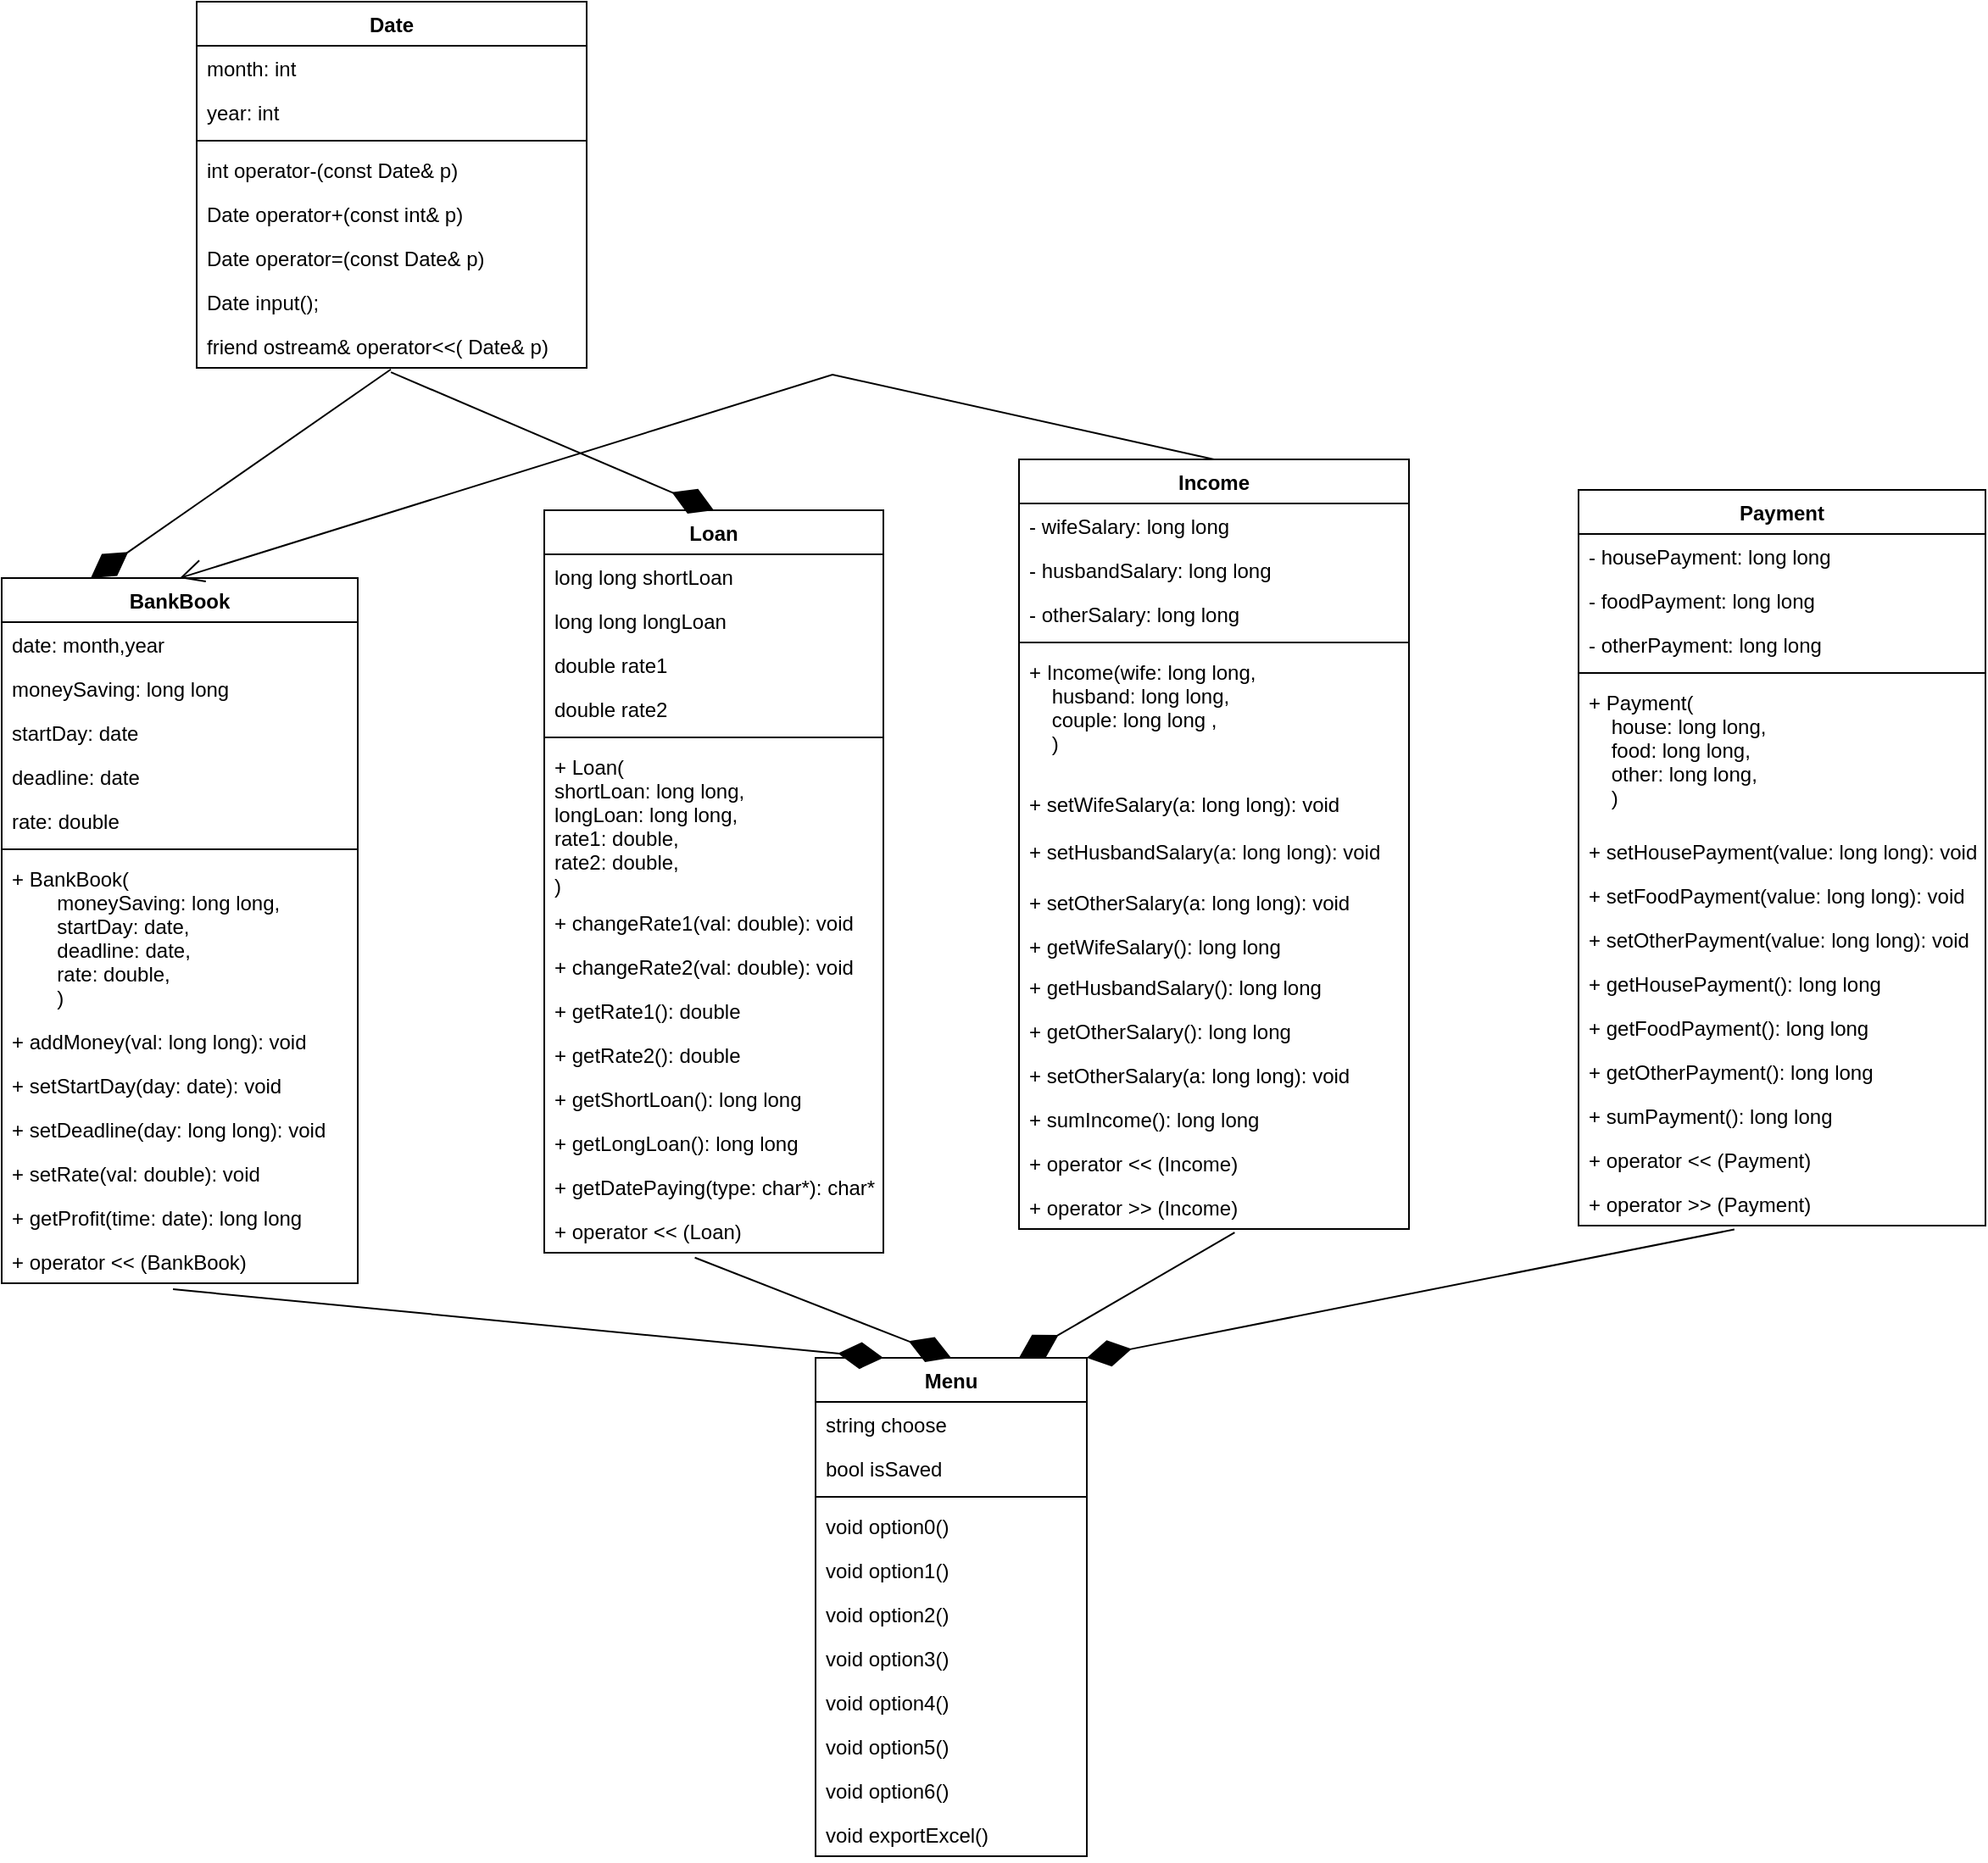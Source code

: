 <mxfile version="18.2.1" type="device"><diagram name="Page-1" id="c4acf3e9-155e-7222-9cf6-157b1a14988f"><mxGraphModel dx="2195" dy="1701" grid="1" gridSize="10" guides="1" tooltips="1" connect="1" arrows="1" fold="1" page="1" pageScale="1" pageWidth="850" pageHeight="1100" background="none" math="0" shadow="0"><root><mxCell id="0"/><mxCell id="1" parent="0"/><mxCell id="fhqXU5O7Ds_OhJNH_Swl-29" value="Loan" style="swimlane;fontStyle=1;align=center;verticalAlign=top;childLayout=stackLayout;horizontal=1;startSize=26;horizontalStack=0;resizeParent=1;resizeParentMax=0;resizeLast=0;collapsible=1;marginBottom=0;rounded=0;shadow=0;glass=0;sketch=0;fontFamily=Helvetica;fontSize=12;fontColor=default;strokeColor=default;fillColor=none;gradientColor=none;" parent="1" vertex="1"><mxGeometry x="-230" y="-800" width="200" height="438" as="geometry"/></mxCell><mxCell id="_CHnzEy1nrI-iJNBzulS-3" value="long long shortLoan" style="text;strokeColor=none;fillColor=none;align=left;verticalAlign=top;spacingLeft=4;spacingRight=4;overflow=hidden;rotatable=0;points=[[0,0.5],[1,0.5]];portConstraint=eastwest;rounded=0;shadow=0;glass=0;sketch=0;fontFamily=Helvetica;fontSize=12;fontColor=default;" parent="fhqXU5O7Ds_OhJNH_Swl-29" vertex="1"><mxGeometry y="26" width="200" height="26" as="geometry"/></mxCell><mxCell id="fhqXU5O7Ds_OhJNH_Swl-30" value="long long longLoan" style="text;strokeColor=none;fillColor=none;align=left;verticalAlign=top;spacingLeft=4;spacingRight=4;overflow=hidden;rotatable=0;points=[[0,0.5],[1,0.5]];portConstraint=eastwest;rounded=0;shadow=0;glass=0;sketch=0;fontFamily=Helvetica;fontSize=12;fontColor=default;" parent="fhqXU5O7Ds_OhJNH_Swl-29" vertex="1"><mxGeometry y="52" width="200" height="26" as="geometry"/></mxCell><mxCell id="fhqXU5O7Ds_OhJNH_Swl-31" value="double rate1" style="text;strokeColor=none;fillColor=none;align=left;verticalAlign=top;spacingLeft=4;spacingRight=4;overflow=hidden;rotatable=0;points=[[0,0.5],[1,0.5]];portConstraint=eastwest;rounded=0;shadow=0;glass=0;sketch=0;fontFamily=Helvetica;fontSize=12;fontColor=default;" parent="fhqXU5O7Ds_OhJNH_Swl-29" vertex="1"><mxGeometry y="78" width="200" height="26" as="geometry"/></mxCell><mxCell id="fhqXU5O7Ds_OhJNH_Swl-32" value="double rate2" style="text;strokeColor=none;fillColor=none;align=left;verticalAlign=top;spacingLeft=4;spacingRight=4;overflow=hidden;rotatable=0;points=[[0,0.5],[1,0.5]];portConstraint=eastwest;rounded=0;shadow=0;glass=0;sketch=0;fontFamily=Helvetica;fontSize=12;fontColor=default;" parent="fhqXU5O7Ds_OhJNH_Swl-29" vertex="1"><mxGeometry y="104" width="200" height="26" as="geometry"/></mxCell><mxCell id="fhqXU5O7Ds_OhJNH_Swl-33" value="" style="line;strokeWidth=1;fillColor=none;align=left;verticalAlign=middle;spacingTop=-1;spacingLeft=3;spacingRight=3;rotatable=0;labelPosition=right;points=[];portConstraint=eastwest;rounded=0;shadow=0;glass=0;sketch=0;fontFamily=Helvetica;fontSize=12;fontColor=default;" parent="fhqXU5O7Ds_OhJNH_Swl-29" vertex="1"><mxGeometry y="130" width="200" height="8" as="geometry"/></mxCell><mxCell id="fhqXU5O7Ds_OhJNH_Swl-40" value="+ Loan(&#10;shortLoan: long long,&#10;longLoan: long long,&#10;rate1: double,&#10;rate2: double,&#10;)&#10;" style="text;strokeColor=none;fillColor=none;align=left;verticalAlign=top;spacingLeft=4;spacingRight=4;overflow=hidden;rotatable=0;points=[[0,0.5],[1,0.5]];portConstraint=eastwest;rounded=0;shadow=0;glass=0;sketch=0;fontFamily=Helvetica;fontSize=12;fontColor=default;" parent="fhqXU5O7Ds_OhJNH_Swl-29" vertex="1"><mxGeometry y="138" width="200" height="92" as="geometry"/></mxCell><mxCell id="fhqXU5O7Ds_OhJNH_Swl-36" value="+ changeRate1(val: double): void" style="text;strokeColor=none;fillColor=none;align=left;verticalAlign=top;spacingLeft=4;spacingRight=4;overflow=hidden;rotatable=0;points=[[0,0.5],[1,0.5]];portConstraint=eastwest;rounded=0;shadow=0;glass=0;sketch=0;fontFamily=Helvetica;fontSize=12;fontColor=default;" parent="fhqXU5O7Ds_OhJNH_Swl-29" vertex="1"><mxGeometry y="230" width="200" height="26" as="geometry"/></mxCell><mxCell id="_CHnzEy1nrI-iJNBzulS-4" value="+ changeRate2(val: double): void" style="text;strokeColor=none;fillColor=none;align=left;verticalAlign=top;spacingLeft=4;spacingRight=4;overflow=hidden;rotatable=0;points=[[0,0.5],[1,0.5]];portConstraint=eastwest;rounded=0;shadow=0;glass=0;sketch=0;fontFamily=Helvetica;fontSize=12;fontColor=default;" parent="fhqXU5O7Ds_OhJNH_Swl-29" vertex="1"><mxGeometry y="256" width="200" height="26" as="geometry"/></mxCell><mxCell id="_CHnzEy1nrI-iJNBzulS-5" value="+ getRate1(): double" style="text;strokeColor=none;fillColor=none;align=left;verticalAlign=top;spacingLeft=4;spacingRight=4;overflow=hidden;rotatable=0;points=[[0,0.5],[1,0.5]];portConstraint=eastwest;rounded=0;shadow=0;glass=0;sketch=0;fontFamily=Helvetica;fontSize=12;fontColor=default;" parent="fhqXU5O7Ds_OhJNH_Swl-29" vertex="1"><mxGeometry y="282" width="200" height="26" as="geometry"/></mxCell><mxCell id="_CHnzEy1nrI-iJNBzulS-6" value="+ getRate2(): double" style="text;strokeColor=none;fillColor=none;align=left;verticalAlign=top;spacingLeft=4;spacingRight=4;overflow=hidden;rotatable=0;points=[[0,0.5],[1,0.5]];portConstraint=eastwest;rounded=0;shadow=0;glass=0;sketch=0;fontFamily=Helvetica;fontSize=12;fontColor=default;" parent="fhqXU5O7Ds_OhJNH_Swl-29" vertex="1"><mxGeometry y="308" width="200" height="26" as="geometry"/></mxCell><mxCell id="_CHnzEy1nrI-iJNBzulS-7" value="+ getShortLoan(): long long" style="text;strokeColor=none;fillColor=none;align=left;verticalAlign=top;spacingLeft=4;spacingRight=4;overflow=hidden;rotatable=0;points=[[0,0.5],[1,0.5]];portConstraint=eastwest;rounded=0;shadow=0;glass=0;sketch=0;fontFamily=Helvetica;fontSize=12;fontColor=default;" parent="fhqXU5O7Ds_OhJNH_Swl-29" vertex="1"><mxGeometry y="334" width="200" height="26" as="geometry"/></mxCell><mxCell id="_CHnzEy1nrI-iJNBzulS-8" value="+ getLongLoan(): long long" style="text;strokeColor=none;fillColor=none;align=left;verticalAlign=top;spacingLeft=4;spacingRight=4;overflow=hidden;rotatable=0;points=[[0,0.5],[1,0.5]];portConstraint=eastwest;rounded=0;shadow=0;glass=0;sketch=0;fontFamily=Helvetica;fontSize=12;fontColor=default;" parent="fhqXU5O7Ds_OhJNH_Swl-29" vertex="1"><mxGeometry y="360" width="200" height="26" as="geometry"/></mxCell><mxCell id="_CHnzEy1nrI-iJNBzulS-9" value="+ getDatePaying(type: char*): char*" style="text;strokeColor=none;fillColor=none;align=left;verticalAlign=top;spacingLeft=4;spacingRight=4;overflow=hidden;rotatable=0;points=[[0,0.5],[1,0.5]];portConstraint=eastwest;rounded=0;shadow=0;glass=0;sketch=0;fontFamily=Helvetica;fontSize=12;fontColor=default;" parent="fhqXU5O7Ds_OhJNH_Swl-29" vertex="1"><mxGeometry y="386" width="200" height="26" as="geometry"/></mxCell><mxCell id="fhqXU5O7Ds_OhJNH_Swl-39" value="+ operator &lt;&lt; (Loan)" style="text;strokeColor=none;fillColor=none;align=left;verticalAlign=top;spacingLeft=4;spacingRight=4;overflow=hidden;rotatable=0;points=[[0,0.5],[1,0.5]];portConstraint=eastwest;rounded=0;shadow=0;glass=0;sketch=0;fontFamily=Helvetica;fontSize=12;fontColor=default;" parent="fhqXU5O7Ds_OhJNH_Swl-29" vertex="1"><mxGeometry y="412" width="200" height="26" as="geometry"/></mxCell><mxCell id="fhqXU5O7Ds_OhJNH_Swl-41" value="Income" style="swimlane;fontStyle=1;align=center;verticalAlign=top;childLayout=stackLayout;horizontal=1;startSize=26;horizontalStack=0;resizeParent=1;resizeParentMax=0;resizeLast=0;collapsible=1;marginBottom=0;rounded=0;shadow=0;glass=0;sketch=0;fontFamily=Helvetica;fontSize=12;fontColor=default;strokeColor=default;fillColor=none;gradientColor=none;" parent="1" vertex="1"><mxGeometry x="50" y="-830" width="230" height="454" as="geometry"/></mxCell><mxCell id="fhqXU5O7Ds_OhJNH_Swl-42" value="- wifeSalary: long long" style="text;strokeColor=none;fillColor=none;align=left;verticalAlign=top;spacingLeft=4;spacingRight=4;overflow=hidden;rotatable=0;points=[[0,0.5],[1,0.5]];portConstraint=eastwest;rounded=0;shadow=0;glass=0;sketch=0;fontFamily=Helvetica;fontSize=12;fontColor=default;" parent="fhqXU5O7Ds_OhJNH_Swl-41" vertex="1"><mxGeometry y="26" width="230" height="26" as="geometry"/></mxCell><mxCell id="fhqXU5O7Ds_OhJNH_Swl-45" value="- husbandSalary: long long" style="text;strokeColor=none;fillColor=none;align=left;verticalAlign=top;spacingLeft=4;spacingRight=4;overflow=hidden;rotatable=0;points=[[0,0.5],[1,0.5]];portConstraint=eastwest;rounded=0;shadow=0;glass=0;sketch=0;fontFamily=Helvetica;fontSize=12;fontColor=default;" parent="fhqXU5O7Ds_OhJNH_Swl-41" vertex="1"><mxGeometry y="52" width="230" height="26" as="geometry"/></mxCell><mxCell id="D6Bz_o4lfe_qM8wa1JXy-4" value="- otherSalary: long long" style="text;strokeColor=none;fillColor=none;align=left;verticalAlign=top;spacingLeft=4;spacingRight=4;overflow=hidden;rotatable=0;points=[[0,0.5],[1,0.5]];portConstraint=eastwest;rounded=0;shadow=0;glass=0;sketch=0;fontFamily=Helvetica;fontSize=12;fontColor=default;" parent="fhqXU5O7Ds_OhJNH_Swl-41" vertex="1"><mxGeometry y="78" width="230" height="26" as="geometry"/></mxCell><mxCell id="fhqXU5O7Ds_OhJNH_Swl-43" value="" style="line;strokeWidth=1;fillColor=none;align=left;verticalAlign=middle;spacingTop=-1;spacingLeft=3;spacingRight=3;rotatable=0;labelPosition=right;points=[];portConstraint=eastwest;rounded=0;shadow=0;glass=0;sketch=0;fontFamily=Helvetica;fontSize=12;fontColor=default;" parent="fhqXU5O7Ds_OhJNH_Swl-41" vertex="1"><mxGeometry y="104" width="230" height="8" as="geometry"/></mxCell><mxCell id="D6Bz_o4lfe_qM8wa1JXy-7" value="+ Income(wife: long long, &#10;    husband: long long,&#10;    couple: long long ,&#10;    )&#10;" style="text;strokeColor=none;fillColor=none;align=left;verticalAlign=top;spacingLeft=4;spacingRight=4;overflow=hidden;rotatable=0;points=[[0,0.5],[1,0.5]];portConstraint=eastwest;rounded=0;shadow=0;glass=0;sketch=0;fontFamily=Helvetica;fontSize=12;fontColor=default;" parent="fhqXU5O7Ds_OhJNH_Swl-41" vertex="1"><mxGeometry y="112" width="230" height="78" as="geometry"/></mxCell><mxCell id="fhqXU5O7Ds_OhJNH_Swl-44" value="+ setWifeSalary(a: long long): void" style="text;strokeColor=none;fillColor=none;align=left;verticalAlign=top;spacingLeft=4;spacingRight=4;overflow=hidden;rotatable=0;points=[[0,0.5],[1,0.5]];portConstraint=eastwest;rounded=0;shadow=0;glass=0;sketch=0;fontFamily=Helvetica;fontSize=12;fontColor=default;" parent="fhqXU5O7Ds_OhJNH_Swl-41" vertex="1"><mxGeometry y="190" width="230" height="28" as="geometry"/></mxCell><mxCell id="fhqXU5O7Ds_OhJNH_Swl-52" value="+ setHusbandSalary(a: long long): void" style="text;strokeColor=none;fillColor=none;align=left;verticalAlign=top;spacingLeft=4;spacingRight=4;overflow=hidden;rotatable=0;points=[[0,0.5],[1,0.5]];portConstraint=eastwest;rounded=0;shadow=0;glass=0;sketch=0;fontFamily=Helvetica;fontSize=12;fontColor=default;" parent="fhqXU5O7Ds_OhJNH_Swl-41" vertex="1"><mxGeometry y="218" width="230" height="30" as="geometry"/></mxCell><mxCell id="fhqXU5O7Ds_OhJNH_Swl-54" value="+ setOtherSalary(a: long long): void" style="text;strokeColor=none;fillColor=none;align=left;verticalAlign=top;spacingLeft=4;spacingRight=4;overflow=hidden;rotatable=0;points=[[0,0.5],[1,0.5]];portConstraint=eastwest;rounded=0;shadow=0;glass=0;sketch=0;fontFamily=Helvetica;fontSize=12;fontColor=default;" parent="fhqXU5O7Ds_OhJNH_Swl-41" vertex="1"><mxGeometry y="248" width="230" height="26" as="geometry"/></mxCell><mxCell id="A1mZ_2_6wGuoBLtmbrAa-2" value="+ getWifeSalary(): long long" style="text;strokeColor=none;fillColor=none;align=left;verticalAlign=top;spacingLeft=4;spacingRight=4;overflow=hidden;rotatable=0;points=[[0,0.5],[1,0.5]];portConstraint=eastwest;rounded=0;shadow=0;glass=0;sketch=0;fontFamily=Helvetica;fontSize=12;fontColor=default;" parent="fhqXU5O7Ds_OhJNH_Swl-41" vertex="1"><mxGeometry y="274" width="230" height="24" as="geometry"/></mxCell><mxCell id="A1mZ_2_6wGuoBLtmbrAa-3" value="+ getHusbandSalary(): long long" style="text;strokeColor=none;fillColor=none;align=left;verticalAlign=top;spacingLeft=4;spacingRight=4;overflow=hidden;rotatable=0;points=[[0,0.5],[1,0.5]];portConstraint=eastwest;rounded=0;shadow=0;glass=0;sketch=0;fontFamily=Helvetica;fontSize=12;fontColor=default;" parent="fhqXU5O7Ds_OhJNH_Swl-41" vertex="1"><mxGeometry y="298" width="230" height="26" as="geometry"/></mxCell><mxCell id="A1mZ_2_6wGuoBLtmbrAa-4" value="+ getOtherSalary(): long long" style="text;strokeColor=none;fillColor=none;align=left;verticalAlign=top;spacingLeft=4;spacingRight=4;overflow=hidden;rotatable=0;points=[[0,0.5],[1,0.5]];portConstraint=eastwest;rounded=0;shadow=0;glass=0;sketch=0;fontFamily=Helvetica;fontSize=12;fontColor=default;" parent="fhqXU5O7Ds_OhJNH_Swl-41" vertex="1"><mxGeometry y="324" width="230" height="26" as="geometry"/></mxCell><mxCell id="A1mZ_2_6wGuoBLtmbrAa-1" value="+ setOtherSalary(a: long long): void" style="text;strokeColor=none;fillColor=none;align=left;verticalAlign=top;spacingLeft=4;spacingRight=4;overflow=hidden;rotatable=0;points=[[0,0.5],[1,0.5]];portConstraint=eastwest;rounded=0;shadow=0;glass=0;sketch=0;fontFamily=Helvetica;fontSize=12;fontColor=default;" parent="fhqXU5O7Ds_OhJNH_Swl-41" vertex="1"><mxGeometry y="350" width="230" height="26" as="geometry"/></mxCell><mxCell id="RUlJyw0Wni5vPYsa3DBv-10" value="+ sumIncome(): long long" style="text;strokeColor=none;fillColor=none;align=left;verticalAlign=top;spacingLeft=4;spacingRight=4;overflow=hidden;rotatable=0;points=[[0,0.5],[1,0.5]];portConstraint=eastwest;rounded=0;shadow=0;glass=0;sketch=0;fontFamily=Helvetica;fontSize=12;fontColor=default;" parent="fhqXU5O7Ds_OhJNH_Swl-41" vertex="1"><mxGeometry y="376" width="230" height="26" as="geometry"/></mxCell><mxCell id="HM7mQyt85QIn9vNmaA2V-2" value="+ operator &lt;&lt; (Income)" style="text;strokeColor=none;fillColor=none;align=left;verticalAlign=top;spacingLeft=4;spacingRight=4;overflow=hidden;rotatable=0;points=[[0,0.5],[1,0.5]];portConstraint=eastwest;rounded=0;shadow=0;glass=0;sketch=0;fontFamily=Helvetica;fontSize=12;fontColor=default;" parent="fhqXU5O7Ds_OhJNH_Swl-41" vertex="1"><mxGeometry y="402" width="230" height="26" as="geometry"/></mxCell><mxCell id="_CHnzEy1nrI-iJNBzulS-1" value="+ operator &gt;&gt; (Income)" style="text;strokeColor=none;fillColor=none;align=left;verticalAlign=top;spacingLeft=4;spacingRight=4;overflow=hidden;rotatable=0;points=[[0,0.5],[1,0.5]];portConstraint=eastwest;rounded=0;shadow=0;glass=0;sketch=0;fontFamily=Helvetica;fontSize=12;fontColor=default;" parent="fhqXU5O7Ds_OhJNH_Swl-41" vertex="1"><mxGeometry y="428" width="230" height="26" as="geometry"/></mxCell><mxCell id="A1mZ_2_6wGuoBLtmbrAa-5" value="Payment" style="swimlane;fontStyle=1;align=center;verticalAlign=top;childLayout=stackLayout;horizontal=1;startSize=26;horizontalStack=0;resizeParent=1;resizeParentMax=0;resizeLast=0;collapsible=1;marginBottom=0;rounded=0;shadow=0;glass=0;sketch=0;fontFamily=Helvetica;fontSize=12;fontColor=default;strokeColor=default;fillColor=none;gradientColor=none;" parent="1" vertex="1"><mxGeometry x="380" y="-812" width="240" height="434" as="geometry"/></mxCell><mxCell id="A1mZ_2_6wGuoBLtmbrAa-6" value="- housePayment: long long" style="text;strokeColor=none;fillColor=none;align=left;verticalAlign=top;spacingLeft=4;spacingRight=4;overflow=hidden;rotatable=0;points=[[0,0.5],[1,0.5]];portConstraint=eastwest;rounded=0;shadow=0;glass=0;sketch=0;fontFamily=Helvetica;fontSize=12;fontColor=default;" parent="A1mZ_2_6wGuoBLtmbrAa-5" vertex="1"><mxGeometry y="26" width="240" height="26" as="geometry"/></mxCell><mxCell id="RUlJyw0Wni5vPYsa3DBv-1" value="- foodPayment: long long" style="text;strokeColor=none;fillColor=none;align=left;verticalAlign=top;spacingLeft=4;spacingRight=4;overflow=hidden;rotatable=0;points=[[0,0.5],[1,0.5]];portConstraint=eastwest;rounded=0;shadow=0;glass=0;sketch=0;fontFamily=Helvetica;fontSize=12;fontColor=default;" parent="A1mZ_2_6wGuoBLtmbrAa-5" vertex="1"><mxGeometry y="52" width="240" height="26" as="geometry"/></mxCell><mxCell id="D6Bz_o4lfe_qM8wa1JXy-11" value="- otherPayment: long long" style="text;strokeColor=none;fillColor=none;align=left;verticalAlign=top;spacingLeft=4;spacingRight=4;overflow=hidden;rotatable=0;points=[[0,0.5],[1,0.5]];portConstraint=eastwest;rounded=0;shadow=0;glass=0;sketch=0;fontFamily=Helvetica;fontSize=12;fontColor=default;" parent="A1mZ_2_6wGuoBLtmbrAa-5" vertex="1"><mxGeometry y="78" width="240" height="26" as="geometry"/></mxCell><mxCell id="A1mZ_2_6wGuoBLtmbrAa-7" value="" style="line;strokeWidth=1;fillColor=none;align=left;verticalAlign=middle;spacingTop=-1;spacingLeft=3;spacingRight=3;rotatable=0;labelPosition=right;points=[];portConstraint=eastwest;rounded=0;shadow=0;glass=0;sketch=0;fontFamily=Helvetica;fontSize=12;fontColor=default;" parent="A1mZ_2_6wGuoBLtmbrAa-5" vertex="1"><mxGeometry y="104" width="240" height="8" as="geometry"/></mxCell><mxCell id="RUlJyw0Wni5vPYsa3DBv-11" value="+ Payment(&#10;    house: long long,&#10;    food: long long,&#10;    other: long long,&#10;    )" style="text;strokeColor=none;fillColor=none;align=left;verticalAlign=top;spacingLeft=4;spacingRight=4;overflow=hidden;rotatable=0;points=[[0,0.5],[1,0.5]];portConstraint=eastwest;rounded=0;shadow=0;glass=0;sketch=0;fontFamily=Helvetica;fontSize=12;fontColor=default;" parent="A1mZ_2_6wGuoBLtmbrAa-5" vertex="1"><mxGeometry y="112" width="240" height="88" as="geometry"/></mxCell><mxCell id="D6Bz_o4lfe_qM8wa1JXy-9" value="+ setHousePayment(value: long long): void" style="text;strokeColor=none;fillColor=none;align=left;verticalAlign=top;spacingLeft=4;spacingRight=4;overflow=hidden;rotatable=0;points=[[0,0.5],[1,0.5]];portConstraint=eastwest;rounded=0;shadow=0;glass=0;sketch=0;fontFamily=Helvetica;fontSize=12;fontColor=default;" parent="A1mZ_2_6wGuoBLtmbrAa-5" vertex="1"><mxGeometry y="200" width="240" height="26" as="geometry"/></mxCell><mxCell id="U_e7e15jSWdu1vjuL6Wp-4" value="+ setFoodPayment(value: long long): void" style="text;strokeColor=none;fillColor=none;align=left;verticalAlign=top;spacingLeft=4;spacingRight=4;overflow=hidden;rotatable=0;points=[[0,0.5],[1,0.5]];portConstraint=eastwest;rounded=0;shadow=0;glass=0;sketch=0;fontFamily=Helvetica;fontSize=12;fontColor=default;" parent="A1mZ_2_6wGuoBLtmbrAa-5" vertex="1"><mxGeometry y="226" width="240" height="26" as="geometry"/></mxCell><mxCell id="w_U79fHhprZBuGQYIjfd-2" value="+ setOtherPayment(value: long long): void" style="text;strokeColor=none;fillColor=none;align=left;verticalAlign=top;spacingLeft=4;spacingRight=4;overflow=hidden;rotatable=0;points=[[0,0.5],[1,0.5]];portConstraint=eastwest;rounded=0;shadow=0;glass=0;sketch=0;fontFamily=Helvetica;fontSize=12;fontColor=default;" parent="A1mZ_2_6wGuoBLtmbrAa-5" vertex="1"><mxGeometry y="252" width="240" height="26" as="geometry"/></mxCell><mxCell id="U_e7e15jSWdu1vjuL6Wp-3" value="+ getHousePayment(): long long" style="text;strokeColor=none;fillColor=none;align=left;verticalAlign=top;spacingLeft=4;spacingRight=4;overflow=hidden;rotatable=0;points=[[0,0.5],[1,0.5]];portConstraint=eastwest;rounded=0;shadow=0;glass=0;sketch=0;fontFamily=Helvetica;fontSize=12;fontColor=default;" parent="A1mZ_2_6wGuoBLtmbrAa-5" vertex="1"><mxGeometry y="278" width="240" height="26" as="geometry"/></mxCell><mxCell id="U_e7e15jSWdu1vjuL6Wp-5" value="+ getFoodPayment(): long long" style="text;strokeColor=none;fillColor=none;align=left;verticalAlign=top;spacingLeft=4;spacingRight=4;overflow=hidden;rotatable=0;points=[[0,0.5],[1,0.5]];portConstraint=eastwest;rounded=0;shadow=0;glass=0;sketch=0;fontFamily=Helvetica;fontSize=12;fontColor=default;" parent="A1mZ_2_6wGuoBLtmbrAa-5" vertex="1"><mxGeometry y="304" width="240" height="26" as="geometry"/></mxCell><mxCell id="_CHnzEy1nrI-iJNBzulS-11" value="+ getOtherPayment(): long long" style="text;strokeColor=none;fillColor=none;align=left;verticalAlign=top;spacingLeft=4;spacingRight=4;overflow=hidden;rotatable=0;points=[[0,0.5],[1,0.5]];portConstraint=eastwest;rounded=0;shadow=0;glass=0;sketch=0;fontFamily=Helvetica;fontSize=12;fontColor=default;" parent="A1mZ_2_6wGuoBLtmbrAa-5" vertex="1"><mxGeometry y="330" width="240" height="26" as="geometry"/></mxCell><mxCell id="U_e7e15jSWdu1vjuL6Wp-6" value="+ sumPayment(): long long" style="text;strokeColor=none;fillColor=none;align=left;verticalAlign=top;spacingLeft=4;spacingRight=4;overflow=hidden;rotatable=0;points=[[0,0.5],[1,0.5]];portConstraint=eastwest;rounded=0;shadow=0;glass=0;sketch=0;fontFamily=Helvetica;fontSize=12;fontColor=default;" parent="A1mZ_2_6wGuoBLtmbrAa-5" vertex="1"><mxGeometry y="356" width="240" height="26" as="geometry"/></mxCell><mxCell id="_CHnzEy1nrI-iJNBzulS-12" value="+ operator &lt;&lt; (Payment)" style="text;strokeColor=none;fillColor=none;align=left;verticalAlign=top;spacingLeft=4;spacingRight=4;overflow=hidden;rotatable=0;points=[[0,0.5],[1,0.5]];portConstraint=eastwest;rounded=0;shadow=0;glass=0;sketch=0;fontFamily=Helvetica;fontSize=12;fontColor=default;" parent="A1mZ_2_6wGuoBLtmbrAa-5" vertex="1"><mxGeometry y="382" width="240" height="26" as="geometry"/></mxCell><mxCell id="_CHnzEy1nrI-iJNBzulS-13" value="+ operator &gt;&gt; (Payment)" style="text;strokeColor=none;fillColor=none;align=left;verticalAlign=top;spacingLeft=4;spacingRight=4;overflow=hidden;rotatable=0;points=[[0,0.5],[1,0.5]];portConstraint=eastwest;rounded=0;shadow=0;glass=0;sketch=0;fontFamily=Helvetica;fontSize=12;fontColor=default;" parent="A1mZ_2_6wGuoBLtmbrAa-5" vertex="1"><mxGeometry y="408" width="240" height="26" as="geometry"/></mxCell><mxCell id="RUlJyw0Wni5vPYsa3DBv-13" value="BankBook" style="swimlane;fontStyle=1;align=center;verticalAlign=top;childLayout=stackLayout;horizontal=1;startSize=26;horizontalStack=0;resizeParent=1;resizeParentMax=0;resizeLast=0;collapsible=1;marginBottom=0;" parent="1" vertex="1"><mxGeometry x="-550" y="-760" width="210" height="416" as="geometry"/></mxCell><mxCell id="RUlJyw0Wni5vPYsa3DBv-14" value="date: month,year" style="text;strokeColor=none;fillColor=none;align=left;verticalAlign=top;spacingLeft=4;spacingRight=4;overflow=hidden;rotatable=0;points=[[0,0.5],[1,0.5]];portConstraint=eastwest;" parent="RUlJyw0Wni5vPYsa3DBv-13" vertex="1"><mxGeometry y="26" width="210" height="26" as="geometry"/></mxCell><mxCell id="RUlJyw0Wni5vPYsa3DBv-20" value="moneySaving: long long" style="text;strokeColor=none;fillColor=none;align=left;verticalAlign=top;spacingLeft=4;spacingRight=4;overflow=hidden;rotatable=0;points=[[0,0.5],[1,0.5]];portConstraint=eastwest;" parent="RUlJyw0Wni5vPYsa3DBv-13" vertex="1"><mxGeometry y="52" width="210" height="26" as="geometry"/></mxCell><mxCell id="_CHnzEy1nrI-iJNBzulS-14" value="startDay: date" style="text;strokeColor=none;fillColor=none;align=left;verticalAlign=top;spacingLeft=4;spacingRight=4;overflow=hidden;rotatable=0;points=[[0,0.5],[1,0.5]];portConstraint=eastwest;" parent="RUlJyw0Wni5vPYsa3DBv-13" vertex="1"><mxGeometry y="78" width="210" height="26" as="geometry"/></mxCell><mxCell id="RUlJyw0Wni5vPYsa3DBv-28" value="deadline: date" style="text;strokeColor=none;fillColor=none;align=left;verticalAlign=top;spacingLeft=4;spacingRight=4;overflow=hidden;rotatable=0;points=[[0,0.5],[1,0.5]];portConstraint=eastwest;" parent="RUlJyw0Wni5vPYsa3DBv-13" vertex="1"><mxGeometry y="104" width="210" height="26" as="geometry"/></mxCell><mxCell id="_CHnzEy1nrI-iJNBzulS-15" value="rate: double" style="text;strokeColor=none;fillColor=none;align=left;verticalAlign=top;spacingLeft=4;spacingRight=4;overflow=hidden;rotatable=0;points=[[0,0.5],[1,0.5]];portConstraint=eastwest;" parent="RUlJyw0Wni5vPYsa3DBv-13" vertex="1"><mxGeometry y="130" width="210" height="26" as="geometry"/></mxCell><mxCell id="RUlJyw0Wni5vPYsa3DBv-15" value="" style="line;strokeWidth=1;fillColor=none;align=left;verticalAlign=middle;spacingTop=-1;spacingLeft=3;spacingRight=3;rotatable=0;labelPosition=right;points=[];portConstraint=eastwest;" parent="RUlJyw0Wni5vPYsa3DBv-13" vertex="1"><mxGeometry y="156" width="210" height="8" as="geometry"/></mxCell><mxCell id="49l4lmcCe0ePj5kVYqdB-4" value="+ BankBook(&#10;        moneySaving: long long,&#10;        startDay: date, &#10;        deadline: date,&#10;        rate: double,&#10;        )" style="text;strokeColor=none;fillColor=none;align=left;verticalAlign=top;spacingLeft=4;spacingRight=4;overflow=hidden;rotatable=0;points=[[0,0.5],[1,0.5]];portConstraint=eastwest;" parent="RUlJyw0Wni5vPYsa3DBv-13" vertex="1"><mxGeometry y="164" width="210" height="96" as="geometry"/></mxCell><mxCell id="RUlJyw0Wni5vPYsa3DBv-16" value="+ addMoney(val: long long): void" style="text;strokeColor=none;fillColor=none;align=left;verticalAlign=top;spacingLeft=4;spacingRight=4;overflow=hidden;rotatable=0;points=[[0,0.5],[1,0.5]];portConstraint=eastwest;" parent="RUlJyw0Wni5vPYsa3DBv-13" vertex="1"><mxGeometry y="260" width="210" height="26" as="geometry"/></mxCell><mxCell id="_CHnzEy1nrI-iJNBzulS-16" value="+ setStartDay(day: date): void" style="text;strokeColor=none;fillColor=none;align=left;verticalAlign=top;spacingLeft=4;spacingRight=4;overflow=hidden;rotatable=0;points=[[0,0.5],[1,0.5]];portConstraint=eastwest;" parent="RUlJyw0Wni5vPYsa3DBv-13" vertex="1"><mxGeometry y="286" width="210" height="26" as="geometry"/></mxCell><mxCell id="_CHnzEy1nrI-iJNBzulS-17" value="+ setDeadline(day: long long): void" style="text;strokeColor=none;fillColor=none;align=left;verticalAlign=top;spacingLeft=4;spacingRight=4;overflow=hidden;rotatable=0;points=[[0,0.5],[1,0.5]];portConstraint=eastwest;" parent="RUlJyw0Wni5vPYsa3DBv-13" vertex="1"><mxGeometry y="312" width="210" height="26" as="geometry"/></mxCell><mxCell id="_CHnzEy1nrI-iJNBzulS-18" value="+ setRate(val: double): void" style="text;strokeColor=none;fillColor=none;align=left;verticalAlign=top;spacingLeft=4;spacingRight=4;overflow=hidden;rotatable=0;points=[[0,0.5],[1,0.5]];portConstraint=eastwest;" parent="RUlJyw0Wni5vPYsa3DBv-13" vertex="1"><mxGeometry y="338" width="210" height="26" as="geometry"/></mxCell><mxCell id="49l4lmcCe0ePj5kVYqdB-3" value="+ getProfit(time: date): long long" style="text;strokeColor=none;fillColor=none;align=left;verticalAlign=top;spacingLeft=4;spacingRight=4;overflow=hidden;rotatable=0;points=[[0,0.5],[1,0.5]];portConstraint=eastwest;" parent="RUlJyw0Wni5vPYsa3DBv-13" vertex="1"><mxGeometry y="364" width="210" height="26" as="geometry"/></mxCell><mxCell id="MR6mTht5DFgCeFXiB5po-3" value="+ operator &lt;&lt; (BankBook)" style="text;strokeColor=none;fillColor=none;align=left;verticalAlign=top;spacingLeft=4;spacingRight=4;overflow=hidden;rotatable=0;points=[[0,0.5],[1,0.5]];portConstraint=eastwest;" parent="RUlJyw0Wni5vPYsa3DBv-13" vertex="1"><mxGeometry y="390" width="210" height="26" as="geometry"/></mxCell><mxCell id="g2uKJBx7YI1BaNzwG75s-5" value="Menu" style="swimlane;fontStyle=1;align=center;verticalAlign=top;childLayout=stackLayout;horizontal=1;startSize=26;horizontalStack=0;resizeParent=1;resizeParentMax=0;resizeLast=0;collapsible=1;marginBottom=0;" parent="1" vertex="1"><mxGeometry x="-70" y="-300" width="160" height="294" as="geometry"/></mxCell><mxCell id="g2uKJBx7YI1BaNzwG75s-6" value="string choose" style="text;strokeColor=none;fillColor=none;align=left;verticalAlign=top;spacingLeft=4;spacingRight=4;overflow=hidden;rotatable=0;points=[[0,0.5],[1,0.5]];portConstraint=eastwest;" parent="g2uKJBx7YI1BaNzwG75s-5" vertex="1"><mxGeometry y="26" width="160" height="26" as="geometry"/></mxCell><mxCell id="g2uKJBx7YI1BaNzwG75s-9" value="bool isSaved" style="text;strokeColor=none;fillColor=none;align=left;verticalAlign=top;spacingLeft=4;spacingRight=4;overflow=hidden;rotatable=0;points=[[0,0.5],[1,0.5]];portConstraint=eastwest;" parent="g2uKJBx7YI1BaNzwG75s-5" vertex="1"><mxGeometry y="52" width="160" height="26" as="geometry"/></mxCell><mxCell id="g2uKJBx7YI1BaNzwG75s-7" value="" style="line;strokeWidth=1;fillColor=none;align=left;verticalAlign=middle;spacingTop=-1;spacingLeft=3;spacingRight=3;rotatable=0;labelPosition=right;points=[];portConstraint=eastwest;" parent="g2uKJBx7YI1BaNzwG75s-5" vertex="1"><mxGeometry y="78" width="160" height="8" as="geometry"/></mxCell><mxCell id="g2uKJBx7YI1BaNzwG75s-8" value="void option0()" style="text;strokeColor=none;fillColor=none;align=left;verticalAlign=top;spacingLeft=4;spacingRight=4;overflow=hidden;rotatable=0;points=[[0,0.5],[1,0.5]];portConstraint=eastwest;" parent="g2uKJBx7YI1BaNzwG75s-5" vertex="1"><mxGeometry y="86" width="160" height="26" as="geometry"/></mxCell><mxCell id="g2uKJBx7YI1BaNzwG75s-12" value="void option1()" style="text;strokeColor=none;fillColor=none;align=left;verticalAlign=top;spacingLeft=4;spacingRight=4;overflow=hidden;rotatable=0;points=[[0,0.5],[1,0.5]];portConstraint=eastwest;" parent="g2uKJBx7YI1BaNzwG75s-5" vertex="1"><mxGeometry y="112" width="160" height="26" as="geometry"/></mxCell><mxCell id="g2uKJBx7YI1BaNzwG75s-10" value="void option2()" style="text;strokeColor=none;fillColor=none;align=left;verticalAlign=top;spacingLeft=4;spacingRight=4;overflow=hidden;rotatable=0;points=[[0,0.5],[1,0.5]];portConstraint=eastwest;" parent="g2uKJBx7YI1BaNzwG75s-5" vertex="1"><mxGeometry y="138" width="160" height="26" as="geometry"/></mxCell><mxCell id="g2uKJBx7YI1BaNzwG75s-13" value="void option3()" style="text;strokeColor=none;fillColor=none;align=left;verticalAlign=top;spacingLeft=4;spacingRight=4;overflow=hidden;rotatable=0;points=[[0,0.5],[1,0.5]];portConstraint=eastwest;" parent="g2uKJBx7YI1BaNzwG75s-5" vertex="1"><mxGeometry y="164" width="160" height="26" as="geometry"/></mxCell><mxCell id="g2uKJBx7YI1BaNzwG75s-11" value="void option4()" style="text;strokeColor=none;fillColor=none;align=left;verticalAlign=top;spacingLeft=4;spacingRight=4;overflow=hidden;rotatable=0;points=[[0,0.5],[1,0.5]];portConstraint=eastwest;" parent="g2uKJBx7YI1BaNzwG75s-5" vertex="1"><mxGeometry y="190" width="160" height="26" as="geometry"/></mxCell><mxCell id="g2uKJBx7YI1BaNzwG75s-14" value="void option5()" style="text;strokeColor=none;fillColor=none;align=left;verticalAlign=top;spacingLeft=4;spacingRight=4;overflow=hidden;rotatable=0;points=[[0,0.5],[1,0.5]];portConstraint=eastwest;" parent="g2uKJBx7YI1BaNzwG75s-5" vertex="1"><mxGeometry y="216" width="160" height="26" as="geometry"/></mxCell><mxCell id="g2uKJBx7YI1BaNzwG75s-15" value="void option6()" style="text;strokeColor=none;fillColor=none;align=left;verticalAlign=top;spacingLeft=4;spacingRight=4;overflow=hidden;rotatable=0;points=[[0,0.5],[1,0.5]];portConstraint=eastwest;" parent="g2uKJBx7YI1BaNzwG75s-5" vertex="1"><mxGeometry y="242" width="160" height="26" as="geometry"/></mxCell><mxCell id="g2uKJBx7YI1BaNzwG75s-16" value="void exportExcel()" style="text;strokeColor=none;fillColor=none;align=left;verticalAlign=top;spacingLeft=4;spacingRight=4;overflow=hidden;rotatable=0;points=[[0,0.5],[1,0.5]];portConstraint=eastwest;" parent="g2uKJBx7YI1BaNzwG75s-5" vertex="1"><mxGeometry y="268" width="160" height="26" as="geometry"/></mxCell><mxCell id="g2uKJBx7YI1BaNzwG75s-18" value="" style="endArrow=diamondThin;endFill=1;endSize=24;html=1;rounded=0;entryX=0.5;entryY=0;entryDx=0;entryDy=0;exitX=0.444;exitY=1.111;exitDx=0;exitDy=0;exitPerimeter=0;" parent="1" target="g2uKJBx7YI1BaNzwG75s-5" edge="1" source="fhqXU5O7Ds_OhJNH_Swl-39"><mxGeometry width="160" relative="1" as="geometry"><mxPoint x="-130" y="-310" as="sourcePoint"/><mxPoint x="270" y="-90" as="targetPoint"/></mxGeometry></mxCell><mxCell id="g2uKJBx7YI1BaNzwG75s-19" value="" style="endArrow=diamondThin;endFill=1;endSize=24;html=1;rounded=0;entryX=0.25;entryY=0;entryDx=0;entryDy=0;exitX=0.481;exitY=1.136;exitDx=0;exitDy=0;exitPerimeter=0;" parent="1" source="MR6mTht5DFgCeFXiB5po-3" target="g2uKJBx7YI1BaNzwG75s-5" edge="1"><mxGeometry width="160" relative="1" as="geometry"><mxPoint x="-450" y="-340" as="sourcePoint"/><mxPoint x="10" y="-370" as="targetPoint"/></mxGeometry></mxCell><mxCell id="g2uKJBx7YI1BaNzwG75s-20" value="" style="endArrow=diamondThin;endFill=1;endSize=24;html=1;rounded=0;entryX=0.75;entryY=0;entryDx=0;entryDy=0;exitX=0.553;exitY=1.08;exitDx=0;exitDy=0;exitPerimeter=0;" parent="1" source="_CHnzEy1nrI-iJNBzulS-1" target="g2uKJBx7YI1BaNzwG75s-5" edge="1"><mxGeometry width="160" relative="1" as="geometry"><mxPoint x="-150" y="-370" as="sourcePoint"/><mxPoint x="10" y="-370" as="targetPoint"/></mxGeometry></mxCell><mxCell id="g2uKJBx7YI1BaNzwG75s-21" value="" style="endArrow=diamondThin;endFill=1;endSize=24;html=1;rounded=0;entryX=1;entryY=0;entryDx=0;entryDy=0;exitX=0.383;exitY=1.087;exitDx=0;exitDy=0;exitPerimeter=0;" parent="1" source="_CHnzEy1nrI-iJNBzulS-13" target="g2uKJBx7YI1BaNzwG75s-5" edge="1"><mxGeometry width="160" relative="1" as="geometry"><mxPoint x="-150" y="-370" as="sourcePoint"/><mxPoint x="10" y="-370" as="targetPoint"/></mxGeometry></mxCell><mxCell id="g2uKJBx7YI1BaNzwG75s-22" value="" style="endArrow=open;endFill=1;endSize=12;html=1;rounded=0;exitX=0.5;exitY=0;exitDx=0;exitDy=0;entryX=0.5;entryY=0;entryDx=0;entryDy=0;" parent="1" source="fhqXU5O7Ds_OhJNH_Swl-41" target="RUlJyw0Wni5vPYsa3DBv-13" edge="1"><mxGeometry width="160" relative="1" as="geometry"><mxPoint x="-150" y="-720" as="sourcePoint"/><mxPoint x="10" y="-720" as="targetPoint"/><Array as="points"><mxPoint x="-60" y="-880"/></Array></mxGeometry></mxCell><mxCell id="91D3prxrdOLfcgAb0RzV-5" value="Date" style="swimlane;fontStyle=1;align=center;verticalAlign=top;childLayout=stackLayout;horizontal=1;startSize=26;horizontalStack=0;resizeParent=1;resizeParentMax=0;resizeLast=0;collapsible=1;marginBottom=0;" vertex="1" parent="1"><mxGeometry x="-435" y="-1100" width="230" height="216" as="geometry"/></mxCell><mxCell id="91D3prxrdOLfcgAb0RzV-6" value="month: int" style="text;strokeColor=none;fillColor=none;align=left;verticalAlign=top;spacingLeft=4;spacingRight=4;overflow=hidden;rotatable=0;points=[[0,0.5],[1,0.5]];portConstraint=eastwest;" vertex="1" parent="91D3prxrdOLfcgAb0RzV-5"><mxGeometry y="26" width="230" height="26" as="geometry"/></mxCell><mxCell id="91D3prxrdOLfcgAb0RzV-9" value="year: int" style="text;strokeColor=none;fillColor=none;align=left;verticalAlign=top;spacingLeft=4;spacingRight=4;overflow=hidden;rotatable=0;points=[[0,0.5],[1,0.5]];portConstraint=eastwest;" vertex="1" parent="91D3prxrdOLfcgAb0RzV-5"><mxGeometry y="52" width="230" height="26" as="geometry"/></mxCell><mxCell id="91D3prxrdOLfcgAb0RzV-7" value="" style="line;strokeWidth=1;fillColor=none;align=left;verticalAlign=middle;spacingTop=-1;spacingLeft=3;spacingRight=3;rotatable=0;labelPosition=right;points=[];portConstraint=eastwest;" vertex="1" parent="91D3prxrdOLfcgAb0RzV-5"><mxGeometry y="78" width="230" height="8" as="geometry"/></mxCell><mxCell id="91D3prxrdOLfcgAb0RzV-8" value="int operator-(const Date&amp; p)" style="text;strokeColor=none;fillColor=none;align=left;verticalAlign=top;spacingLeft=4;spacingRight=4;overflow=hidden;rotatable=0;points=[[0,0.5],[1,0.5]];portConstraint=eastwest;" vertex="1" parent="91D3prxrdOLfcgAb0RzV-5"><mxGeometry y="86" width="230" height="26" as="geometry"/></mxCell><mxCell id="91D3prxrdOLfcgAb0RzV-10" value="Date operator+(const int&amp; p)" style="text;strokeColor=none;fillColor=none;align=left;verticalAlign=top;spacingLeft=4;spacingRight=4;overflow=hidden;rotatable=0;points=[[0,0.5],[1,0.5]];portConstraint=eastwest;" vertex="1" parent="91D3prxrdOLfcgAb0RzV-5"><mxGeometry y="112" width="230" height="26" as="geometry"/></mxCell><mxCell id="91D3prxrdOLfcgAb0RzV-11" value="Date operator=(const Date&amp; p)" style="text;strokeColor=none;fillColor=none;align=left;verticalAlign=top;spacingLeft=4;spacingRight=4;overflow=hidden;rotatable=0;points=[[0,0.5],[1,0.5]];portConstraint=eastwest;" vertex="1" parent="91D3prxrdOLfcgAb0RzV-5"><mxGeometry y="138" width="230" height="26" as="geometry"/></mxCell><mxCell id="91D3prxrdOLfcgAb0RzV-12" value="Date input();" style="text;strokeColor=none;fillColor=none;align=left;verticalAlign=top;spacingLeft=4;spacingRight=4;overflow=hidden;rotatable=0;points=[[0,0.5],[1,0.5]];portConstraint=eastwest;" vertex="1" parent="91D3prxrdOLfcgAb0RzV-5"><mxGeometry y="164" width="230" height="26" as="geometry"/></mxCell><mxCell id="91D3prxrdOLfcgAb0RzV-13" value="friend ostream&amp; operator&lt;&lt;( Date&amp; p)" style="text;strokeColor=none;fillColor=none;align=left;verticalAlign=top;spacingLeft=4;spacingRight=4;overflow=hidden;rotatable=0;points=[[0,0.5],[1,0.5]];portConstraint=eastwest;" vertex="1" parent="91D3prxrdOLfcgAb0RzV-5"><mxGeometry y="190" width="230" height="26" as="geometry"/></mxCell><mxCell id="91D3prxrdOLfcgAb0RzV-14" value="" style="endArrow=diamondThin;endFill=1;endSize=24;html=1;rounded=0;exitX=0.498;exitY=1.034;exitDx=0;exitDy=0;exitPerimeter=0;entryX=0.25;entryY=0;entryDx=0;entryDy=0;" edge="1" parent="1" source="91D3prxrdOLfcgAb0RzV-13" target="RUlJyw0Wni5vPYsa3DBv-13"><mxGeometry width="160" relative="1" as="geometry"><mxPoint x="-10" y="-810" as="sourcePoint"/><mxPoint x="150" y="-810" as="targetPoint"/></mxGeometry></mxCell><mxCell id="91D3prxrdOLfcgAb0RzV-15" value="" style="endArrow=diamondThin;endFill=1;endSize=24;html=1;rounded=0;exitX=0.498;exitY=1.099;exitDx=0;exitDy=0;exitPerimeter=0;entryX=0.5;entryY=0;entryDx=0;entryDy=0;" edge="1" parent="1" source="91D3prxrdOLfcgAb0RzV-13" target="fhqXU5O7Ds_OhJNH_Swl-29"><mxGeometry width="160" relative="1" as="geometry"><mxPoint x="-310.46" y="-873.116" as="sourcePoint"/><mxPoint x="-487.5" y="-750" as="targetPoint"/></mxGeometry></mxCell></root></mxGraphModel></diagram></mxfile>
